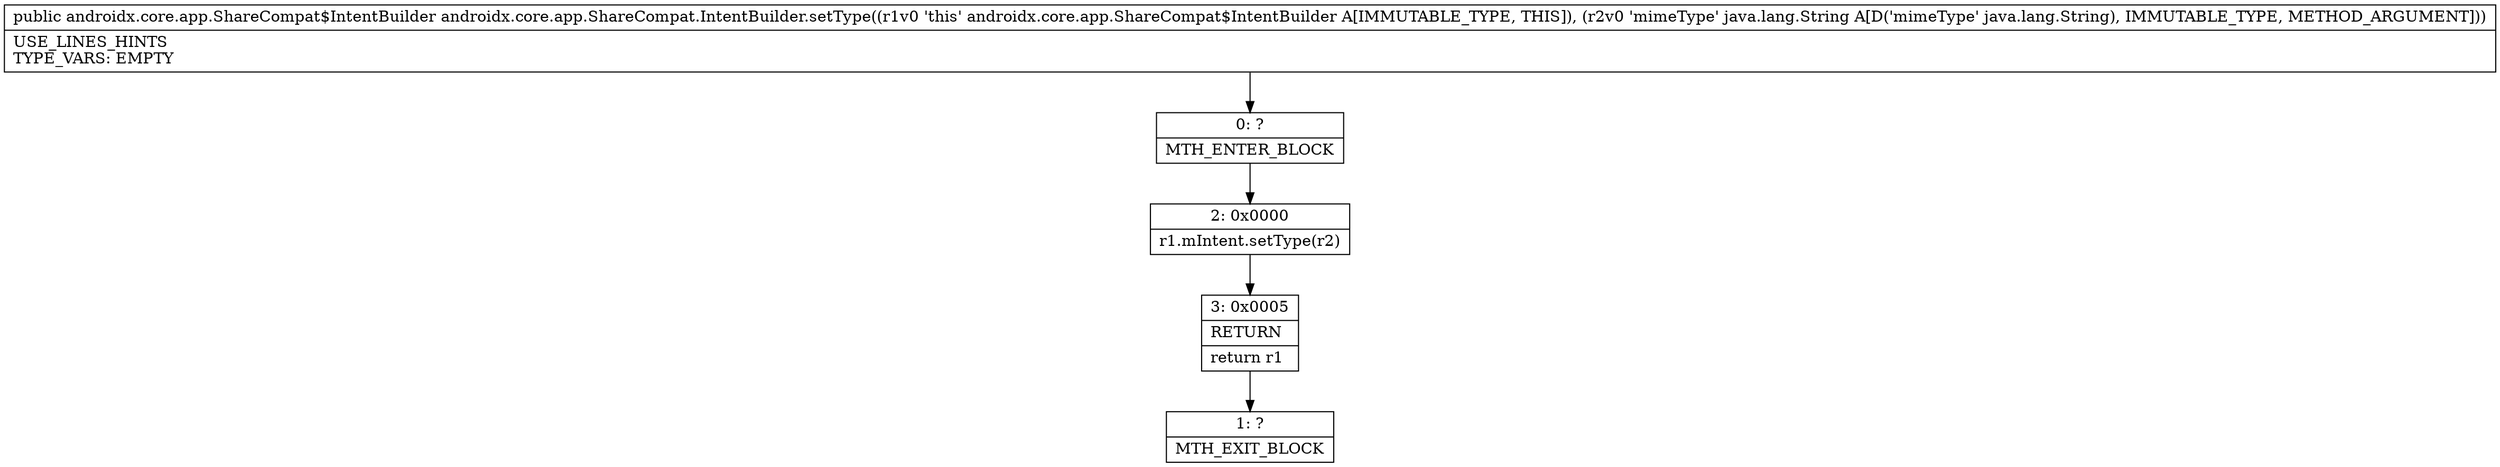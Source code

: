 digraph "CFG forandroidx.core.app.ShareCompat.IntentBuilder.setType(Ljava\/lang\/String;)Landroidx\/core\/app\/ShareCompat$IntentBuilder;" {
Node_0 [shape=record,label="{0\:\ ?|MTH_ENTER_BLOCK\l}"];
Node_2 [shape=record,label="{2\:\ 0x0000|r1.mIntent.setType(r2)\l}"];
Node_3 [shape=record,label="{3\:\ 0x0005|RETURN\l|return r1\l}"];
Node_1 [shape=record,label="{1\:\ ?|MTH_EXIT_BLOCK\l}"];
MethodNode[shape=record,label="{public androidx.core.app.ShareCompat$IntentBuilder androidx.core.app.ShareCompat.IntentBuilder.setType((r1v0 'this' androidx.core.app.ShareCompat$IntentBuilder A[IMMUTABLE_TYPE, THIS]), (r2v0 'mimeType' java.lang.String A[D('mimeType' java.lang.String), IMMUTABLE_TYPE, METHOD_ARGUMENT]))  | USE_LINES_HINTS\lTYPE_VARS: EMPTY\l}"];
MethodNode -> Node_0;Node_0 -> Node_2;
Node_2 -> Node_3;
Node_3 -> Node_1;
}

